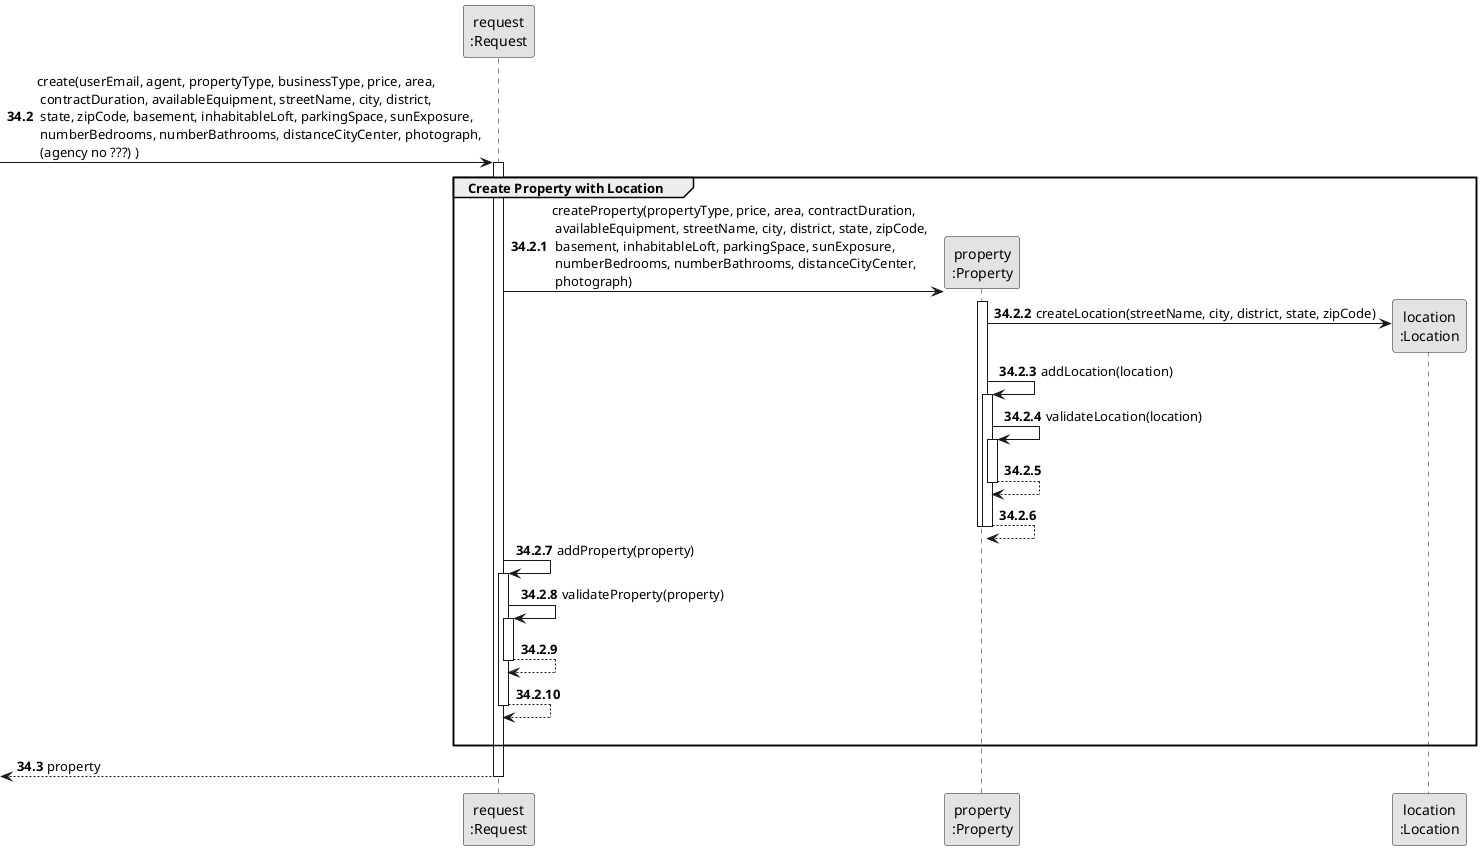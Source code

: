 @startuml

skinparam monochrome true
skinparam packageStyle rectangle
skinparam shadowing false

participant "request\n:Request" as REQUEST
participant "property\n:Property" as PROPERTY
participant "location\n:Location" as LOCATION

autonumber 34.2

            -> REQUEST : create(userEmail, agent, propertyType, businessType, price, area,\n contractDuration, availableEquipment, streetName, city, district,\n state, zipCode, basement, inhabitableLoft, parkingSpace, sunExposure,\n numberBedrooms, numberBathrooms, distanceCityCenter, photograph,\n (agency no ???) )
    activate REQUEST

        group Create Property with Location

        autonumber 34.2.1

            REQUEST -> PROPERTY** : createProperty(propertyType, price, area, contractDuration,\n availableEquipment, streetName, city, district, state, zipCode,\n basement, inhabitableLoft, parkingSpace, sunExposure,\n numberBedrooms, numberBathrooms, distanceCityCenter,\n photograph)
             activate PROPERTY

             PROPERTY -> LOCATION** :createLocation(streetName, city, district, state, zipCode)

            PROPERTY -> PROPERTY : addLocation(location)
            activate PROPERTY

                PROPERTY -> PROPERTY : validateLocation(location)
                activate PROPERTY

                PROPERTY --> PROPERTY
                deactivate PROPERTY

            PROPERTY --> PROPERTY
            deactivate PROPERTY

            deactivate PROPERTY

                REQUEST -> REQUEST : addProperty(property)
                activate REQUEST
                      REQUEST -> REQUEST : validateProperty(property)
                      activate REQUEST

                      REQUEST --> REQUEST
                      deactivate REQUEST
                REQUEST --> REQUEST
                deactivate REQUEST
        |||
        end group

autonumber 34.3
<-- REQUEST : property
deactivate REQUEST
@enduml